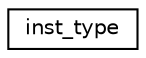 digraph "Graphical Class Hierarchy"
{
 // INTERACTIVE_SVG=YES
 // LATEX_PDF_SIZE
  edge [fontname="Helvetica",fontsize="10",labelfontname="Helvetica",labelfontsize="10"];
  node [fontname="Helvetica",fontsize="10",shape=record];
  rankdir="LR";
  Node0 [label="inst_type",height=0.2,width=0.4,color="black", fillcolor="white", style="filled",URL="$structtracer__manager__mod_1_1inst__type.html",tooltip="Private type to represent named instances."];
}
